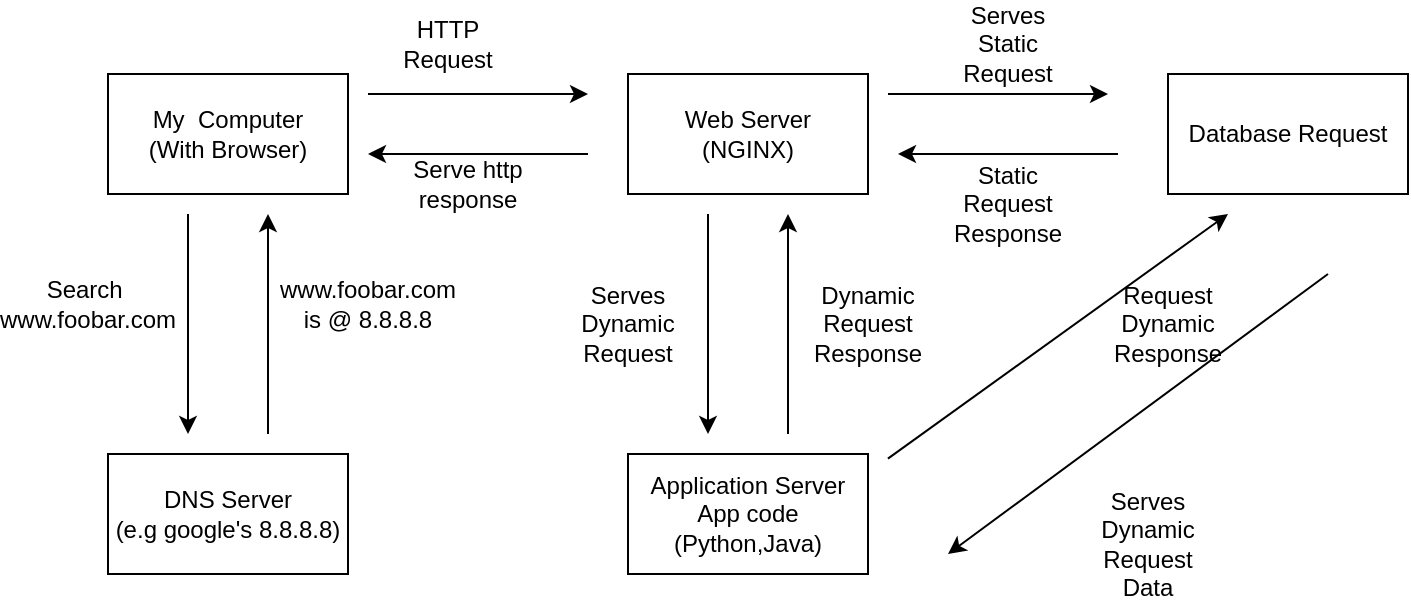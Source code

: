 <mxfile version="20.8.16" type="device"><diagram name="Page-1" id="kotof4tmkNsxPKA3xOPK"><mxGraphModel dx="780" dy="504" grid="1" gridSize="10" guides="1" tooltips="1" connect="1" arrows="1" fold="1" page="1" pageScale="1" pageWidth="850" pageHeight="1100" math="0" shadow="0"><root><mxCell id="0"/><mxCell id="1" parent="0"/><mxCell id="6zeRDM9bM3Dw06DN9fD9-1" value="My&amp;nbsp; Computer&lt;br&gt;(With Browser)" style="rounded=0;whiteSpace=wrap;html=1;" vertex="1" parent="1"><mxGeometry x="60" y="110" width="120" height="60" as="geometry"/></mxCell><mxCell id="6zeRDM9bM3Dw06DN9fD9-2" value="DNS Server&lt;br&gt;(e.g google's 8.8.8.8)" style="rounded=0;whiteSpace=wrap;html=1;" vertex="1" parent="1"><mxGeometry x="60" y="300" width="120" height="60" as="geometry"/></mxCell><mxCell id="6zeRDM9bM3Dw06DN9fD9-5" value="" style="endArrow=classic;html=1;rounded=0;" edge="1" parent="1"><mxGeometry relative="1" as="geometry"><mxPoint x="100" y="180" as="sourcePoint"/><mxPoint x="100" y="290" as="targetPoint"/></mxGeometry></mxCell><mxCell id="6zeRDM9bM3Dw06DN9fD9-9" value="" style="endArrow=classic;html=1;rounded=0;" edge="1" parent="1"><mxGeometry relative="1" as="geometry"><mxPoint x="140" y="290" as="sourcePoint"/><mxPoint x="140" y="180" as="targetPoint"/></mxGeometry></mxCell><mxCell id="6zeRDM9bM3Dw06DN9fD9-10" value="Search&amp;nbsp;&lt;br&gt;www.foobar.com" style="text;html=1;strokeColor=none;fillColor=none;align=center;verticalAlign=middle;whiteSpace=wrap;rounded=0;" vertex="1" parent="1"><mxGeometry x="20" y="210" width="60" height="30" as="geometry"/></mxCell><mxCell id="6zeRDM9bM3Dw06DN9fD9-11" value="www.foobar.com is @ 8.8.8.8" style="text;html=1;strokeColor=none;fillColor=none;align=center;verticalAlign=middle;whiteSpace=wrap;rounded=0;" vertex="1" parent="1"><mxGeometry x="160" y="210" width="60" height="30" as="geometry"/></mxCell><mxCell id="6zeRDM9bM3Dw06DN9fD9-14" value="" style="endArrow=classic;html=1;rounded=0;" edge="1" parent="1"><mxGeometry relative="1" as="geometry"><mxPoint x="190" y="120" as="sourcePoint"/><mxPoint x="300" y="120" as="targetPoint"/></mxGeometry></mxCell><mxCell id="6zeRDM9bM3Dw06DN9fD9-15" value="HTTP Request" style="text;html=1;strokeColor=none;fillColor=none;align=center;verticalAlign=middle;whiteSpace=wrap;rounded=0;" vertex="1" parent="1"><mxGeometry x="200" y="80" width="60" height="30" as="geometry"/></mxCell><mxCell id="6zeRDM9bM3Dw06DN9fD9-16" value="" style="endArrow=classic;html=1;rounded=0;" edge="1" parent="1"><mxGeometry relative="1" as="geometry"><mxPoint x="300" y="150" as="sourcePoint"/><mxPoint x="190" y="150" as="targetPoint"/></mxGeometry></mxCell><mxCell id="6zeRDM9bM3Dw06DN9fD9-17" value="Serve http response" style="text;html=1;strokeColor=none;fillColor=none;align=center;verticalAlign=middle;whiteSpace=wrap;rounded=0;" vertex="1" parent="1"><mxGeometry x="210" y="150" width="60" height="30" as="geometry"/></mxCell><mxCell id="6zeRDM9bM3Dw06DN9fD9-19" value="Web Server&lt;br&gt;(NGINX)" style="rounded=0;whiteSpace=wrap;html=1;" vertex="1" parent="1"><mxGeometry x="320" y="110" width="120" height="60" as="geometry"/></mxCell><mxCell id="6zeRDM9bM3Dw06DN9fD9-20" value="" style="endArrow=classic;html=1;rounded=0;" edge="1" parent="1"><mxGeometry relative="1" as="geometry"><mxPoint x="450" y="120" as="sourcePoint"/><mxPoint x="560" y="120" as="targetPoint"/><Array as="points"><mxPoint x="500" y="120"/></Array></mxGeometry></mxCell><mxCell id="6zeRDM9bM3Dw06DN9fD9-21" value="Serves Static Request" style="text;html=1;strokeColor=none;fillColor=none;align=center;verticalAlign=middle;whiteSpace=wrap;rounded=0;" vertex="1" parent="1"><mxGeometry x="480" y="80" width="60" height="30" as="geometry"/></mxCell><mxCell id="6zeRDM9bM3Dw06DN9fD9-22" value="" style="endArrow=classic;html=1;rounded=0;" edge="1" parent="1"><mxGeometry relative="1" as="geometry"><mxPoint x="565" y="150" as="sourcePoint"/><mxPoint x="455" y="150" as="targetPoint"/></mxGeometry></mxCell><mxCell id="6zeRDM9bM3Dw06DN9fD9-25" value="Static Request Response" style="text;html=1;strokeColor=none;fillColor=none;align=center;verticalAlign=middle;whiteSpace=wrap;rounded=0;" vertex="1" parent="1"><mxGeometry x="480" y="160" width="60" height="30" as="geometry"/></mxCell><mxCell id="6zeRDM9bM3Dw06DN9fD9-26" value="Database Request" style="rounded=0;whiteSpace=wrap;html=1;" vertex="1" parent="1"><mxGeometry x="590" y="110" width="120" height="60" as="geometry"/></mxCell><mxCell id="6zeRDM9bM3Dw06DN9fD9-27" value="" style="endArrow=classic;html=1;rounded=0;" edge="1" parent="1"><mxGeometry relative="1" as="geometry"><mxPoint x="360" y="180" as="sourcePoint"/><mxPoint x="360" y="290" as="targetPoint"/></mxGeometry></mxCell><mxCell id="6zeRDM9bM3Dw06DN9fD9-28" value="" style="endArrow=classic;html=1;rounded=0;" edge="1" parent="1"><mxGeometry relative="1" as="geometry"><mxPoint x="400" y="290" as="sourcePoint"/><mxPoint x="400" y="180" as="targetPoint"/></mxGeometry></mxCell><mxCell id="6zeRDM9bM3Dw06DN9fD9-29" value="Application Server&lt;br&gt;App code&lt;br&gt;(Python,Java)" style="rounded=0;whiteSpace=wrap;html=1;" vertex="1" parent="1"><mxGeometry x="320" y="300" width="120" height="60" as="geometry"/></mxCell><mxCell id="6zeRDM9bM3Dw06DN9fD9-30" value="Serves Dynamic Request" style="text;html=1;strokeColor=none;fillColor=none;align=center;verticalAlign=middle;whiteSpace=wrap;rounded=0;" vertex="1" parent="1"><mxGeometry x="290" y="220" width="60" height="30" as="geometry"/></mxCell><mxCell id="6zeRDM9bM3Dw06DN9fD9-31" value="Dynamic Request Response" style="text;html=1;strokeColor=none;fillColor=none;align=center;verticalAlign=middle;whiteSpace=wrap;rounded=0;" vertex="1" parent="1"><mxGeometry x="410" y="220" width="60" height="30" as="geometry"/></mxCell><mxCell id="6zeRDM9bM3Dw06DN9fD9-34" value="" style="endArrow=classic;html=1;rounded=0;" edge="1" parent="1"><mxGeometry relative="1" as="geometry"><mxPoint x="670" y="210" as="sourcePoint"/><mxPoint x="480" y="350" as="targetPoint"/></mxGeometry></mxCell><mxCell id="6zeRDM9bM3Dw06DN9fD9-35" value="" style="endArrow=classic;html=1;rounded=0;exitX=1.083;exitY=0.039;exitDx=0;exitDy=0;exitPerimeter=0;" edge="1" parent="1" source="6zeRDM9bM3Dw06DN9fD9-29"><mxGeometry relative="1" as="geometry"><mxPoint x="470" y="300" as="sourcePoint"/><mxPoint x="620" y="180" as="targetPoint"/></mxGeometry></mxCell><mxCell id="6zeRDM9bM3Dw06DN9fD9-38" value="Request Dynamic Response" style="text;html=1;strokeColor=none;fillColor=none;align=center;verticalAlign=middle;whiteSpace=wrap;rounded=0;" vertex="1" parent="1"><mxGeometry x="560" y="220" width="60" height="30" as="geometry"/></mxCell><mxCell id="6zeRDM9bM3Dw06DN9fD9-39" value="Serves Dynamic Request Data" style="text;html=1;strokeColor=none;fillColor=none;align=center;verticalAlign=middle;whiteSpace=wrap;rounded=0;" vertex="1" parent="1"><mxGeometry x="550" y="330" width="60" height="30" as="geometry"/></mxCell></root></mxGraphModel></diagram></mxfile>